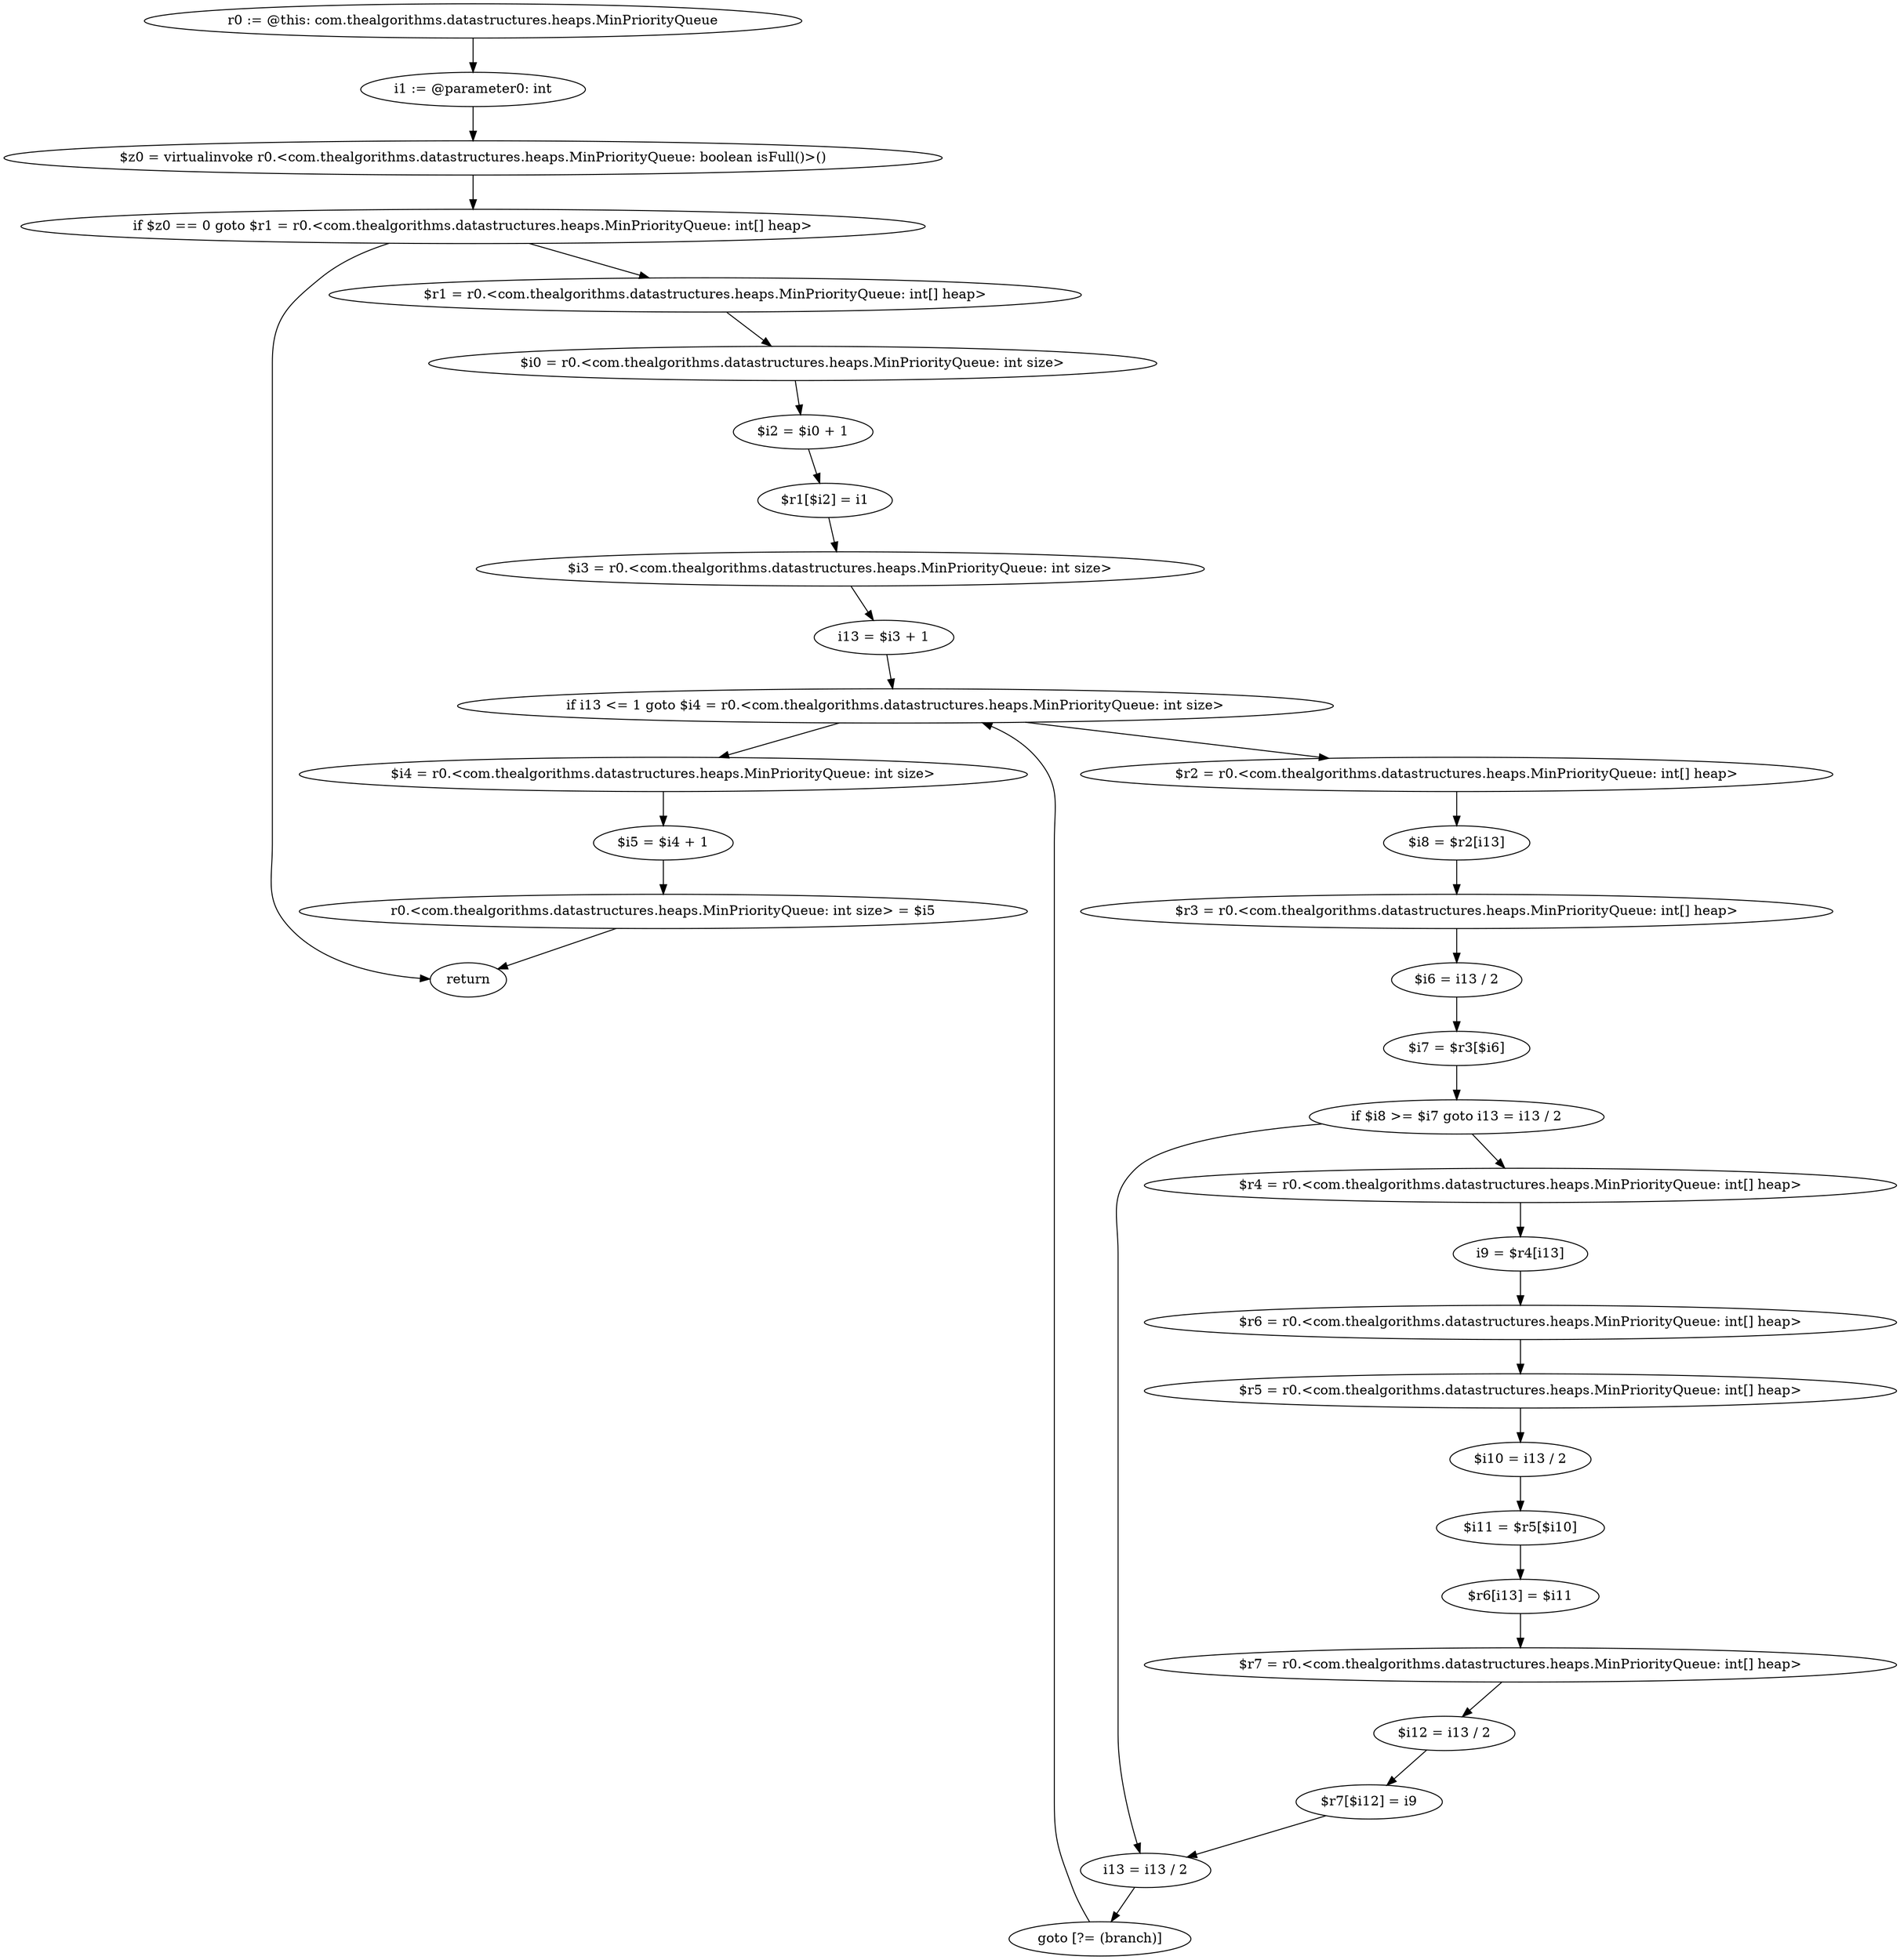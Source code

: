 digraph "unitGraph" {
    "r0 := @this: com.thealgorithms.datastructures.heaps.MinPriorityQueue"
    "i1 := @parameter0: int"
    "$z0 = virtualinvoke r0.<com.thealgorithms.datastructures.heaps.MinPriorityQueue: boolean isFull()>()"
    "if $z0 == 0 goto $r1 = r0.<com.thealgorithms.datastructures.heaps.MinPriorityQueue: int[] heap>"
    "return"
    "$r1 = r0.<com.thealgorithms.datastructures.heaps.MinPriorityQueue: int[] heap>"
    "$i0 = r0.<com.thealgorithms.datastructures.heaps.MinPriorityQueue: int size>"
    "$i2 = $i0 + 1"
    "$r1[$i2] = i1"
    "$i3 = r0.<com.thealgorithms.datastructures.heaps.MinPriorityQueue: int size>"
    "i13 = $i3 + 1"
    "if i13 <= 1 goto $i4 = r0.<com.thealgorithms.datastructures.heaps.MinPriorityQueue: int size>"
    "$r2 = r0.<com.thealgorithms.datastructures.heaps.MinPriorityQueue: int[] heap>"
    "$i8 = $r2[i13]"
    "$r3 = r0.<com.thealgorithms.datastructures.heaps.MinPriorityQueue: int[] heap>"
    "$i6 = i13 / 2"
    "$i7 = $r3[$i6]"
    "if $i8 >= $i7 goto i13 = i13 / 2"
    "$r4 = r0.<com.thealgorithms.datastructures.heaps.MinPriorityQueue: int[] heap>"
    "i9 = $r4[i13]"
    "$r6 = r0.<com.thealgorithms.datastructures.heaps.MinPriorityQueue: int[] heap>"
    "$r5 = r0.<com.thealgorithms.datastructures.heaps.MinPriorityQueue: int[] heap>"
    "$i10 = i13 / 2"
    "$i11 = $r5[$i10]"
    "$r6[i13] = $i11"
    "$r7 = r0.<com.thealgorithms.datastructures.heaps.MinPriorityQueue: int[] heap>"
    "$i12 = i13 / 2"
    "$r7[$i12] = i9"
    "i13 = i13 / 2"
    "goto [?= (branch)]"
    "$i4 = r0.<com.thealgorithms.datastructures.heaps.MinPriorityQueue: int size>"
    "$i5 = $i4 + 1"
    "r0.<com.thealgorithms.datastructures.heaps.MinPriorityQueue: int size> = $i5"
    "r0 := @this: com.thealgorithms.datastructures.heaps.MinPriorityQueue"->"i1 := @parameter0: int";
    "i1 := @parameter0: int"->"$z0 = virtualinvoke r0.<com.thealgorithms.datastructures.heaps.MinPriorityQueue: boolean isFull()>()";
    "$z0 = virtualinvoke r0.<com.thealgorithms.datastructures.heaps.MinPriorityQueue: boolean isFull()>()"->"if $z0 == 0 goto $r1 = r0.<com.thealgorithms.datastructures.heaps.MinPriorityQueue: int[] heap>";
    "if $z0 == 0 goto $r1 = r0.<com.thealgorithms.datastructures.heaps.MinPriorityQueue: int[] heap>"->"return";
    "if $z0 == 0 goto $r1 = r0.<com.thealgorithms.datastructures.heaps.MinPriorityQueue: int[] heap>"->"$r1 = r0.<com.thealgorithms.datastructures.heaps.MinPriorityQueue: int[] heap>";
    "$r1 = r0.<com.thealgorithms.datastructures.heaps.MinPriorityQueue: int[] heap>"->"$i0 = r0.<com.thealgorithms.datastructures.heaps.MinPriorityQueue: int size>";
    "$i0 = r0.<com.thealgorithms.datastructures.heaps.MinPriorityQueue: int size>"->"$i2 = $i0 + 1";
    "$i2 = $i0 + 1"->"$r1[$i2] = i1";
    "$r1[$i2] = i1"->"$i3 = r0.<com.thealgorithms.datastructures.heaps.MinPriorityQueue: int size>";
    "$i3 = r0.<com.thealgorithms.datastructures.heaps.MinPriorityQueue: int size>"->"i13 = $i3 + 1";
    "i13 = $i3 + 1"->"if i13 <= 1 goto $i4 = r0.<com.thealgorithms.datastructures.heaps.MinPriorityQueue: int size>";
    "if i13 <= 1 goto $i4 = r0.<com.thealgorithms.datastructures.heaps.MinPriorityQueue: int size>"->"$r2 = r0.<com.thealgorithms.datastructures.heaps.MinPriorityQueue: int[] heap>";
    "if i13 <= 1 goto $i4 = r0.<com.thealgorithms.datastructures.heaps.MinPriorityQueue: int size>"->"$i4 = r0.<com.thealgorithms.datastructures.heaps.MinPriorityQueue: int size>";
    "$r2 = r0.<com.thealgorithms.datastructures.heaps.MinPriorityQueue: int[] heap>"->"$i8 = $r2[i13]";
    "$i8 = $r2[i13]"->"$r3 = r0.<com.thealgorithms.datastructures.heaps.MinPriorityQueue: int[] heap>";
    "$r3 = r0.<com.thealgorithms.datastructures.heaps.MinPriorityQueue: int[] heap>"->"$i6 = i13 / 2";
    "$i6 = i13 / 2"->"$i7 = $r3[$i6]";
    "$i7 = $r3[$i6]"->"if $i8 >= $i7 goto i13 = i13 / 2";
    "if $i8 >= $i7 goto i13 = i13 / 2"->"$r4 = r0.<com.thealgorithms.datastructures.heaps.MinPriorityQueue: int[] heap>";
    "if $i8 >= $i7 goto i13 = i13 / 2"->"i13 = i13 / 2";
    "$r4 = r0.<com.thealgorithms.datastructures.heaps.MinPriorityQueue: int[] heap>"->"i9 = $r4[i13]";
    "i9 = $r4[i13]"->"$r6 = r0.<com.thealgorithms.datastructures.heaps.MinPriorityQueue: int[] heap>";
    "$r6 = r0.<com.thealgorithms.datastructures.heaps.MinPriorityQueue: int[] heap>"->"$r5 = r0.<com.thealgorithms.datastructures.heaps.MinPriorityQueue: int[] heap>";
    "$r5 = r0.<com.thealgorithms.datastructures.heaps.MinPriorityQueue: int[] heap>"->"$i10 = i13 / 2";
    "$i10 = i13 / 2"->"$i11 = $r5[$i10]";
    "$i11 = $r5[$i10]"->"$r6[i13] = $i11";
    "$r6[i13] = $i11"->"$r7 = r0.<com.thealgorithms.datastructures.heaps.MinPriorityQueue: int[] heap>";
    "$r7 = r0.<com.thealgorithms.datastructures.heaps.MinPriorityQueue: int[] heap>"->"$i12 = i13 / 2";
    "$i12 = i13 / 2"->"$r7[$i12] = i9";
    "$r7[$i12] = i9"->"i13 = i13 / 2";
    "i13 = i13 / 2"->"goto [?= (branch)]";
    "goto [?= (branch)]"->"if i13 <= 1 goto $i4 = r0.<com.thealgorithms.datastructures.heaps.MinPriorityQueue: int size>";
    "$i4 = r0.<com.thealgorithms.datastructures.heaps.MinPriorityQueue: int size>"->"$i5 = $i4 + 1";
    "$i5 = $i4 + 1"->"r0.<com.thealgorithms.datastructures.heaps.MinPriorityQueue: int size> = $i5";
    "r0.<com.thealgorithms.datastructures.heaps.MinPriorityQueue: int size> = $i5"->"return";
}
